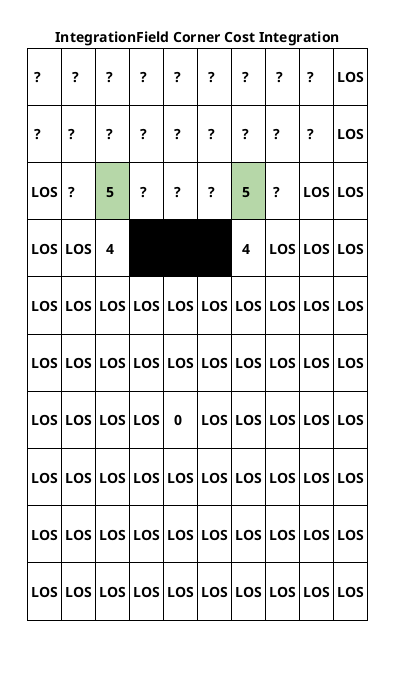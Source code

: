 @startuml int_field_cost_prop1

label 1 [
{{
title
IntegrationField Corner Cost Integration
|\n  ?  \n|\n   ?   \n|\n   ?   \n|\n   ?   \n|\n   ?   \n|\n   ?   \n|\n   ?   \n|\n   ?   \n|\n  ?  \n|\n LOS \n|
|\n  ?  \n|\n  ?  \n|\n   ?   \n|\n   ?   \n|\n   ?   \n|\n   ?   \n|\n   ?   \n|\n  ?  \n|\n  ?  \n|\n LOS \n|
|\n LOS \n|\n  ?  \n|<#b6d7a8>\n   5   \n|\n   ?   \n|\n   ?   \n|\n   ?   \n|<#b6d7a8>\n   5   \n|\n  ?  \n|\n LOS \n|\n LOS \n|
|\n LOS \n|\n LOS \n|\n   4   \n|<#000000>\n   X   \n|<#000000>\n   X   \n|<#000000>\n   X   \n|\n   4   \n|\n LOS \n|\n LOS \n|\n LOS \n|
|\n LOS \n|\n LOS \n|\n LOS \n|\n LOS \n|\n LOS \n|\n LOS \n|\n LOS \n|\n LOS \n|\n LOS \n|\n LOS \n|
|\n LOS \n|\n LOS \n|\n LOS \n|\n LOS \n|\n LOS \n|\n LOS \n|\n LOS \n|\n LOS \n|\n LOS \n|\n LOS \n|
|\n LOS \n|\n LOS \n|\n LOS \n|\n LOS \n|\n   0   \n|\n LOS \n|\n LOS \n|\n LOS \n|\n LOS \n|\n LOS \n|
|\n LOS \n|\n LOS \n|\n LOS \n|\n LOS \n|\n LOS \n|\n LOS \n|\n LOS \n|\n LOS \n|\n LOS \n|\n LOS \n|
|\n LOS \n|\n LOS \n|\n LOS \n|\n LOS \n|\n LOS \n|\n LOS \n|\n LOS \n|\n LOS \n|\n LOS \n|\n LOS \n|
|\n LOS \n|\n LOS \n|\n LOS \n|\n LOS \n|\n LOS \n|\n LOS \n|\n LOS \n|\n LOS \n|\n LOS \n|\n LOS \n|
end title
}}

]
@enduml
